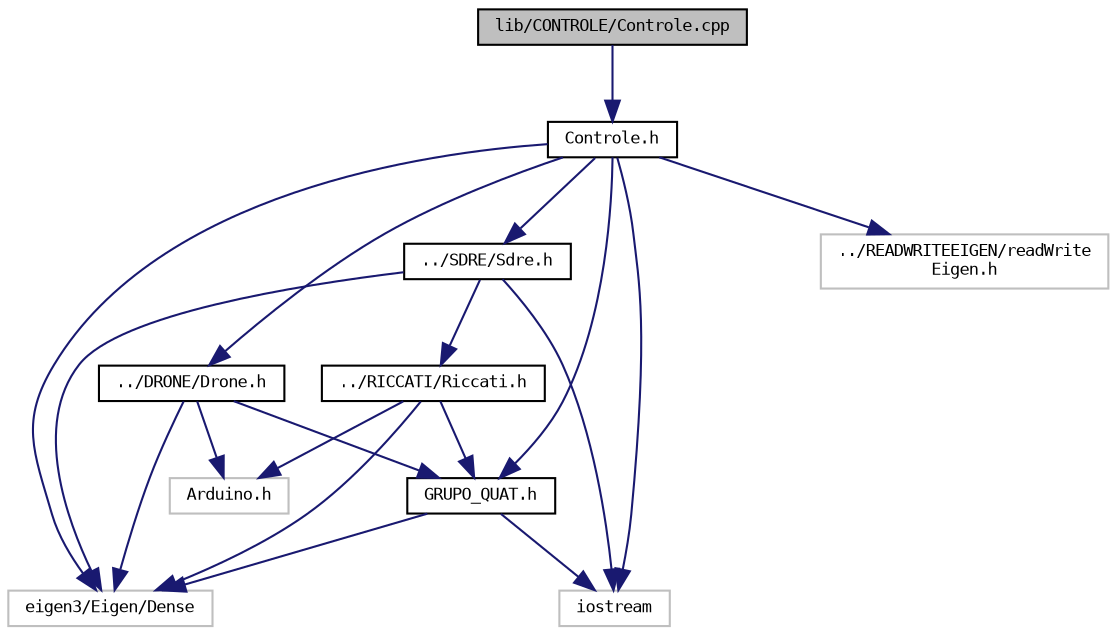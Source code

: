 digraph "lib/CONTROLE/Controle.cpp"
{
 // LATEX_PDF_SIZE
  bgcolor="transparent";
  edge [fontname="DejaVuSansMono",fontsize="8",labelfontname="DejaVuSansMono",labelfontsize="8"];
  node [fontname="DejaVuSansMono",fontsize="8",shape=record];
  Node1 [label="lib/CONTROLE/Controle.cpp",height=0.2,width=0.4,color="black", fillcolor="grey75", style="filled", fontcolor="black",tooltip=" "];
  Node1 -> Node2 [color="midnightblue",fontsize="8",style="solid",fontname="DejaVuSansMono"];
  Node2 [label="Controle.h",height=0.2,width=0.4,color="black",URL="$Controle_8h.html",tooltip=" "];
  Node2 -> Node3 [color="midnightblue",fontsize="8",style="solid",fontname="DejaVuSansMono"];
  Node3 [label="../DRONE/Drone.h",height=0.2,width=0.4,color="black",URL="$Drone_8h.html",tooltip=" "];
  Node3 -> Node4 [color="midnightblue",fontsize="8",style="solid",fontname="DejaVuSansMono"];
  Node4 [label="Arduino.h",height=0.2,width=0.4,color="grey75",tooltip=" "];
  Node3 -> Node5 [color="midnightblue",fontsize="8",style="solid",fontname="DejaVuSansMono"];
  Node5 [label="GRUPO_QUAT.h",height=0.2,width=0.4,color="black",URL="$GRUPO__QUAT_8h.html",tooltip="Cabecalho com funcoes de quaternion."];
  Node5 -> Node6 [color="midnightblue",fontsize="8",style="solid",fontname="DejaVuSansMono"];
  Node6 [label="eigen3/Eigen/Dense",height=0.2,width=0.4,color="grey75",tooltip=" "];
  Node5 -> Node7 [color="midnightblue",fontsize="8",style="solid",fontname="DejaVuSansMono"];
  Node7 [label="iostream",height=0.2,width=0.4,color="grey75",tooltip=" "];
  Node3 -> Node6 [color="midnightblue",fontsize="8",style="solid",fontname="DejaVuSansMono"];
  Node2 -> Node8 [color="midnightblue",fontsize="8",style="solid",fontname="DejaVuSansMono"];
  Node8 [label="../SDRE/Sdre.h",height=0.2,width=0.4,color="black",URL="$Sdre_8h.html",tooltip=" "];
  Node8 -> Node9 [color="midnightblue",fontsize="8",style="solid",fontname="DejaVuSansMono"];
  Node9 [label="../RICCATI/Riccati.h",height=0.2,width=0.4,color="black",URL="$Riccati_8h.html",tooltip=" "];
  Node9 -> Node4 [color="midnightblue",fontsize="8",style="solid",fontname="DejaVuSansMono"];
  Node9 -> Node5 [color="midnightblue",fontsize="8",style="solid",fontname="DejaVuSansMono"];
  Node9 -> Node6 [color="midnightblue",fontsize="8",style="solid",fontname="DejaVuSansMono"];
  Node8 -> Node7 [color="midnightblue",fontsize="8",style="solid",fontname="DejaVuSansMono"];
  Node8 -> Node6 [color="midnightblue",fontsize="8",style="solid",fontname="DejaVuSansMono"];
  Node2 -> Node5 [color="midnightblue",fontsize="8",style="solid",fontname="DejaVuSansMono"];
  Node2 -> Node7 [color="midnightblue",fontsize="8",style="solid",fontname="DejaVuSansMono"];
  Node2 -> Node10 [color="midnightblue",fontsize="8",style="solid",fontname="DejaVuSansMono"];
  Node10 [label="../READWRITEEIGEN/readWrite\lEigen.h",height=0.2,width=0.4,color="grey75",tooltip=" "];
  Node2 -> Node6 [color="midnightblue",fontsize="8",style="solid",fontname="DejaVuSansMono"];
}

